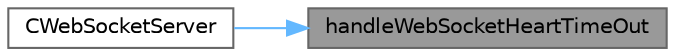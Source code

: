 digraph "handleWebSocketHeartTimeOut"
{
 // LATEX_PDF_SIZE
  bgcolor="transparent";
  edge [fontname=Helvetica,fontsize=10,labelfontname=Helvetica,labelfontsize=10];
  node [fontname=Helvetica,fontsize=10,shape=box,height=0.2,width=0.4];
  rankdir="RL";
  Node1 [id="Node000001",label="handleWebSocketHeartTimeOut",height=0.2,width=0.4,color="gray40", fillcolor="grey60", style="filled", fontcolor="black",tooltip="心跳处理"];
  Node1 -> Node2 [id="edge1_Node000001_Node000002",dir="back",color="steelblue1",style="solid",tooltip=" "];
  Node2 [id="Node000002",label="CWebSocketServer",height=0.2,width=0.4,color="grey40", fillcolor="white", style="filled",URL="$class_c_web_socket_server.html#a1b8dbffb4778552f357463225f12a918",tooltip=" "];
}
